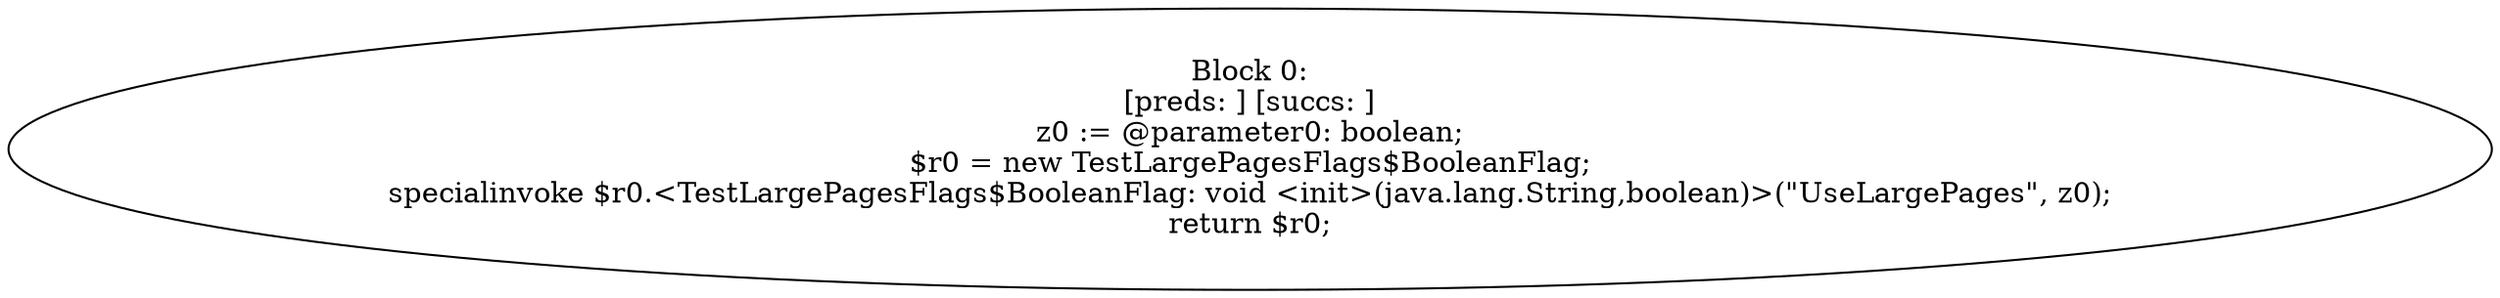 digraph "unitGraph" {
    "Block 0:
[preds: ] [succs: ]
z0 := @parameter0: boolean;
$r0 = new TestLargePagesFlags$BooleanFlag;
specialinvoke $r0.<TestLargePagesFlags$BooleanFlag: void <init>(java.lang.String,boolean)>(\"UseLargePages\", z0);
return $r0;
"
}
